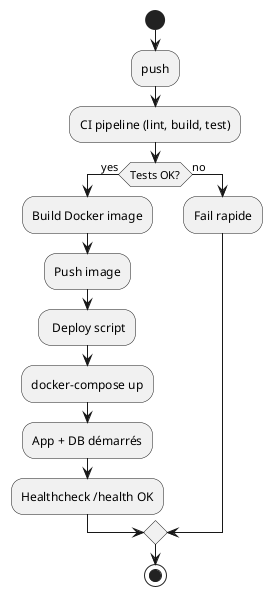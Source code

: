 @startuml
start
:push;
:CI pipeline (lint, build, test);
if (Tests OK?) then (yes)
  :Build Docker image;
  :Push image;
  : Deploy script;
  :docker-compose up;
  :App + DB démarrés;
  :Healthcheck /health OK;
else (no)
  :Fail rapide;
endif
stop
@enduml
